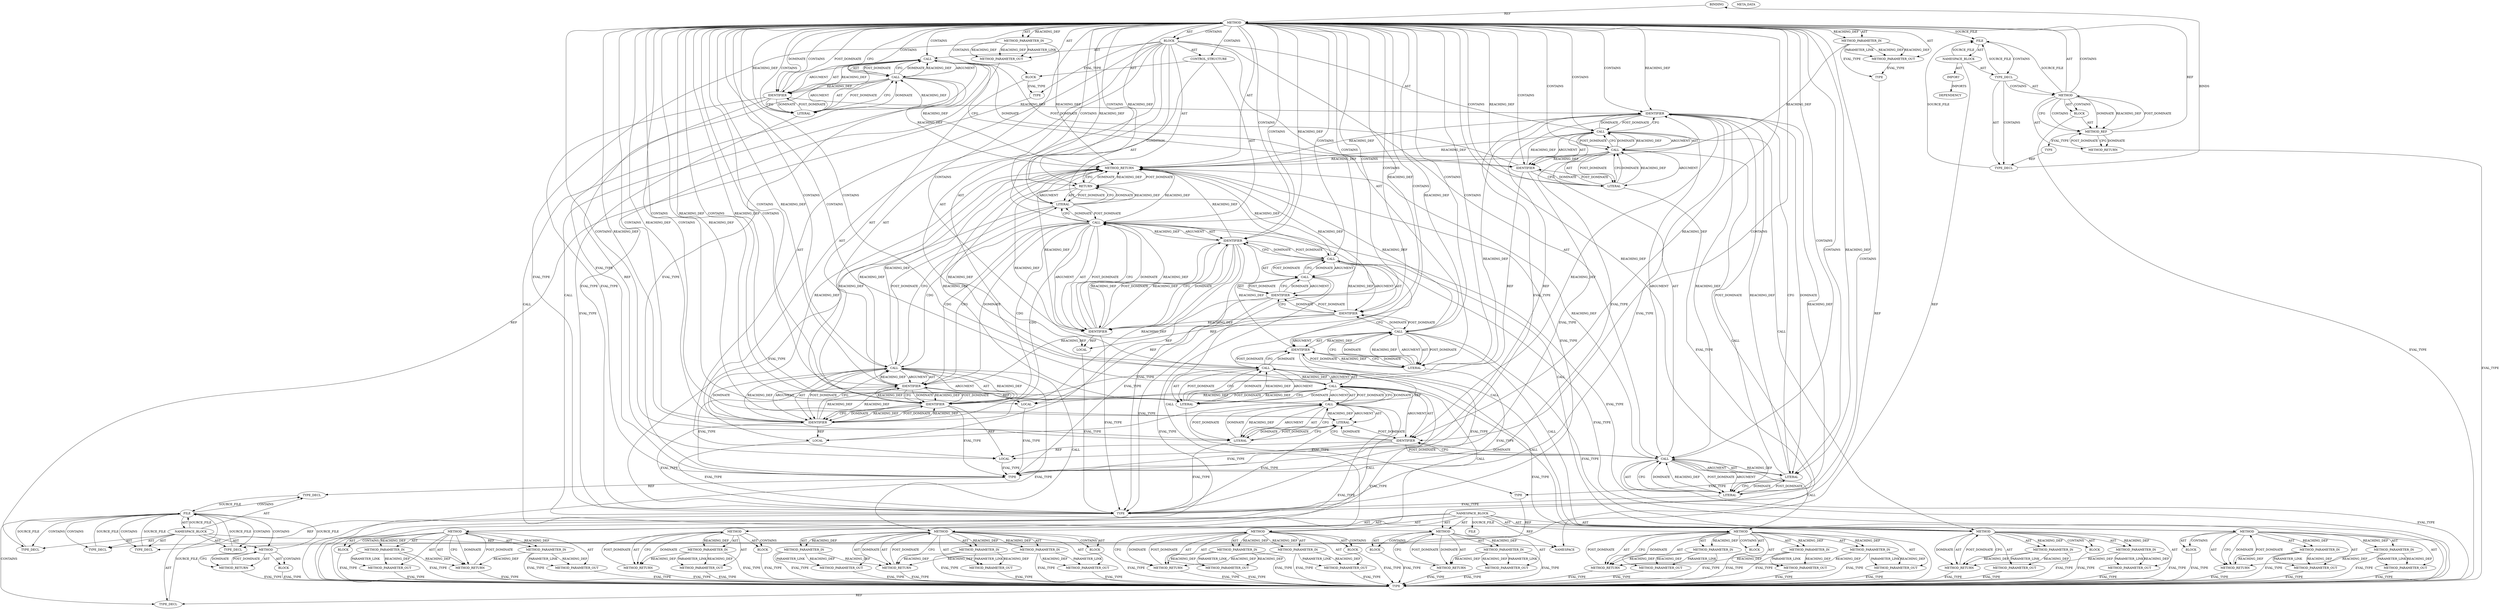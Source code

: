digraph {
  "21474836480" [label="BINDING" METHOD_FULL_NAME="main" NAME="main" SIGNATURE="int(int,char[]*)"];
  "25769803776" [label="BLOCK" ARGUMENT_INDEX="-1" CODE="{
  int copy_size;
  int buf_size;
  char src[10];
  char buf[10];


  memset(src, 'A', 10);
  src[10 - 1] = '\\0';
  copy_size = 10;
  buf_size = sizeof buf;
  if (copy_size <= buf_size)
  {
    /*  OK  */
    memcpy(buf, src, copy_size);
  }


  return 0;
}" COLUMN_NUMBER="1" LINE_NUMBER="52" ORDER="3" TYPE_FULL_NAME="void"];
  "25769803777" [label="BLOCK" ARGUMENT_INDEX="-1" CODE="{
    /*  OK  */
    memcpy(buf, src, copy_size);
  }" COLUMN_NUMBER="3" LINE_NUMBER="64" ORDER="2" TYPE_FULL_NAME="void"];
  "25769803778" [label="BLOCK" ARGUMENT_INDEX="-1" CODE="<empty>" COLUMN_NUMBER="1" LINE_NUMBER="1" ORDER="1" TYPE_FULL_NAME="ANY"];
  "25769803779" [label="BLOCK" ARGUMENT_INDEX="-1" CODE="<empty>" ORDER="1" TYPE_FULL_NAME="ANY"];
  "25769803780" [label="BLOCK" ARGUMENT_INDEX="1" CODE="<empty>" ORDER="1" TYPE_FULL_NAME="ANY"];
  "25769803781" [label="BLOCK" ARGUMENT_INDEX="1" CODE="<empty>" ORDER="1" TYPE_FULL_NAME="ANY"];
  "25769803782" [label="BLOCK" ARGUMENT_INDEX="1" CODE="<empty>" ORDER="1" TYPE_FULL_NAME="ANY"];
  "25769803783" [label="BLOCK" ARGUMENT_INDEX="1" CODE="<empty>" ORDER="1" TYPE_FULL_NAME="ANY"];
  "25769803784" [label="BLOCK" ARGUMENT_INDEX="1" CODE="<empty>" ORDER="1" TYPE_FULL_NAME="ANY"];
  "25769803785" [label="BLOCK" ARGUMENT_INDEX="1" CODE="<empty>" ORDER="1" TYPE_FULL_NAME="ANY"];
  "25769803786" [label="BLOCK" ARGUMENT_INDEX="1" CODE="<empty>" ORDER="1" TYPE_FULL_NAME="ANY"];
  "25769803787" [label="BLOCK" ARGUMENT_INDEX="1" CODE="<empty>" ORDER="1" TYPE_FULL_NAME="ANY"];
  "30064771072" [label="CALL" ARGUMENT_INDEX="2" CODE="src[10]" COLUMN_NUMBER="8" DISPATCH_TYPE="STATIC_DISPATCH" LINE_NUMBER="55" METHOD_FULL_NAME="<operator>.assignment" NAME="<operator>.assignment" ORDER="4" SIGNATURE="" TYPE_FULL_NAME="char[10]"];
  "30064771073" [label="CALL" ARGUMENT_INDEX="2" CODE="src[10]" COLUMN_NUMBER="8" DISPATCH_TYPE="STATIC_DISPATCH" LINE_NUMBER="55" METHOD_FULL_NAME="<operator>.alloc" NAME="<operator>.alloc" ORDER="2" SIGNATURE="" TYPE_FULL_NAME="char[10]"];
  "30064771074" [label="CALL" ARGUMENT_INDEX="2" CODE="buf[10]" COLUMN_NUMBER="8" DISPATCH_TYPE="STATIC_DISPATCH" LINE_NUMBER="56" METHOD_FULL_NAME="<operator>.assignment" NAME="<operator>.assignment" ORDER="6" SIGNATURE="" TYPE_FULL_NAME="char[10]"];
  "30064771075" [label="CALL" ARGUMENT_INDEX="2" CODE="buf[10]" COLUMN_NUMBER="8" DISPATCH_TYPE="STATIC_DISPATCH" LINE_NUMBER="56" METHOD_FULL_NAME="<operator>.alloc" NAME="<operator>.alloc" ORDER="2" SIGNATURE="" TYPE_FULL_NAME="char[10]"];
  "30064771076" [label="CALL" ARGUMENT_INDEX="-1" CODE="memset(src, 'A', 10)" COLUMN_NUMBER="3" DISPATCH_TYPE="STATIC_DISPATCH" LINE_NUMBER="59" METHOD_FULL_NAME="memset" NAME="memset" ORDER="7" SIGNATURE="" TYPE_FULL_NAME="ANY"];
  "30064771077" [label="CALL" ARGUMENT_INDEX="-1" CODE="src[10 - 1] = '\\0'" COLUMN_NUMBER="3" DISPATCH_TYPE="STATIC_DISPATCH" LINE_NUMBER="60" METHOD_FULL_NAME="<operator>.assignment" NAME="<operator>.assignment" ORDER="8" SIGNATURE="" TYPE_FULL_NAME="ANY"];
  "30064771078" [label="CALL" ARGUMENT_INDEX="1" CODE="src[10 - 1]" COLUMN_NUMBER="3" DISPATCH_TYPE="STATIC_DISPATCH" LINE_NUMBER="60" METHOD_FULL_NAME="<operator>.indirectIndexAccess" NAME="<operator>.indirectIndexAccess" ORDER="1" SIGNATURE="" TYPE_FULL_NAME="ANY"];
  "30064771079" [label="CALL" ARGUMENT_INDEX="2" CODE="10 - 1" COLUMN_NUMBER="7" DISPATCH_TYPE="STATIC_DISPATCH" LINE_NUMBER="60" METHOD_FULL_NAME="<operator>.subtraction" NAME="<operator>.subtraction" ORDER="2" SIGNATURE="" TYPE_FULL_NAME="ANY"];
  "30064771080" [label="CALL" ARGUMENT_INDEX="-1" CODE="copy_size = 10" COLUMN_NUMBER="3" DISPATCH_TYPE="STATIC_DISPATCH" LINE_NUMBER="61" METHOD_FULL_NAME="<operator>.assignment" NAME="<operator>.assignment" ORDER="9" SIGNATURE="" TYPE_FULL_NAME="ANY"];
  "30064771081" [label="CALL" ARGUMENT_INDEX="-1" CODE="buf_size = sizeof buf" COLUMN_NUMBER="3" DISPATCH_TYPE="STATIC_DISPATCH" LINE_NUMBER="62" METHOD_FULL_NAME="<operator>.assignment" NAME="<operator>.assignment" ORDER="10" SIGNATURE="" TYPE_FULL_NAME="ANY"];
  "30064771082" [label="CALL" ARGUMENT_INDEX="2" CODE="sizeof buf" COLUMN_NUMBER="14" DISPATCH_TYPE="STATIC_DISPATCH" LINE_NUMBER="62" METHOD_FULL_NAME="<operator>.sizeOf" NAME="<operator>.sizeOf" ORDER="2" SIGNATURE="" TYPE_FULL_NAME="ANY"];
  "30064771083" [label="CALL" ARGUMENT_INDEX="-1" CODE="copy_size <= buf_size" COLUMN_NUMBER="7" DISPATCH_TYPE="STATIC_DISPATCH" LINE_NUMBER="63" METHOD_FULL_NAME="<operator>.lessEqualsThan" NAME="<operator>.lessEqualsThan" ORDER="1" SIGNATURE="" TYPE_FULL_NAME="ANY"];
  "30064771084" [label="CALL" ARGUMENT_INDEX="-1" CODE="memcpy(buf, src, copy_size)" COLUMN_NUMBER="5" DISPATCH_TYPE="STATIC_DISPATCH" LINE_NUMBER="66" METHOD_FULL_NAME="memcpy" NAME="memcpy" ORDER="1" SIGNATURE="" TYPE_FULL_NAME="ANY"];
  "47244640256" [label="CONTROL_STRUCTURE" ARGUMENT_INDEX="1" CODE="if (copy_size <= buf_size)
  {
    /*  OK  */
    memcpy(buf, src, copy_size);
  }" COLUMN_NUMBER="3" CONTROL_STRUCTURE_TYPE="IF" LINE_NUMBER="63" ORDER="11" PARSER_TYPE_NAME="CASTIfStatement"];
  "51539607552" [label="DEPENDENCY" DEPENDENCY_GROUP_ID="string.h" NAME="string.h" VERSION="include"];
  "60129542144" [label="FILE" CODE="<empty>" CONTENT="<empty>" NAME="basic-00290-ok.c" ORDER="0"];
  "60129542145" [label="FILE" CODE="<empty>" CONTENT="<empty>" NAME="<includes>" ORDER="1"];
  "60129542146" [label="FILE" CODE="<empty>" CONTENT="<empty>" NAME="<unknown>" ORDER="0"];
  "68719476736" [label="IDENTIFIER" ARGUMENT_INDEX="1" CODE="src" COLUMN_NUMBER="8" LINE_NUMBER="55" NAME="src" ORDER="1" TYPE_FULL_NAME="char[10]"];
  "68719476737" [label="IDENTIFIER" ARGUMENT_INDEX="1" CODE="buf" COLUMN_NUMBER="8" LINE_NUMBER="56" NAME="buf" ORDER="1" TYPE_FULL_NAME="char[10]"];
  "68719476738" [label="IDENTIFIER" ARGUMENT_INDEX="1" CODE="src" COLUMN_NUMBER="10" LINE_NUMBER="59" NAME="src" ORDER="1" TYPE_FULL_NAME="char[10]"];
  "68719476739" [label="IDENTIFIER" ARGUMENT_INDEX="1" CODE="src" COLUMN_NUMBER="3" LINE_NUMBER="60" NAME="src" ORDER="1" TYPE_FULL_NAME="char[10]"];
  "68719476740" [label="IDENTIFIER" ARGUMENT_INDEX="1" CODE="copy_size" COLUMN_NUMBER="3" LINE_NUMBER="61" NAME="copy_size" ORDER="1" TYPE_FULL_NAME="int"];
  "68719476741" [label="IDENTIFIER" ARGUMENT_INDEX="1" CODE="buf_size" COLUMN_NUMBER="3" LINE_NUMBER="62" NAME="buf_size" ORDER="1" TYPE_FULL_NAME="int"];
  "68719476742" [label="IDENTIFIER" ARGUMENT_INDEX="1" CODE="buf" COLUMN_NUMBER="21" LINE_NUMBER="62" NAME="buf" ORDER="1" TYPE_FULL_NAME="char[10]"];
  "68719476743" [label="IDENTIFIER" ARGUMENT_INDEX="1" CODE="copy_size" COLUMN_NUMBER="7" LINE_NUMBER="63" NAME="copy_size" ORDER="1" TYPE_FULL_NAME="int"];
  "68719476744" [label="IDENTIFIER" ARGUMENT_INDEX="2" CODE="buf_size" COLUMN_NUMBER="20" LINE_NUMBER="63" NAME="buf_size" ORDER="2" TYPE_FULL_NAME="int"];
  "68719476745" [label="IDENTIFIER" ARGUMENT_INDEX="1" CODE="buf" COLUMN_NUMBER="12" LINE_NUMBER="66" NAME="buf" ORDER="1" TYPE_FULL_NAME="char[10]"];
  "68719476746" [label="IDENTIFIER" ARGUMENT_INDEX="2" CODE="src" COLUMN_NUMBER="17" LINE_NUMBER="66" NAME="src" ORDER="2" TYPE_FULL_NAME="char[10]"];
  "68719476747" [label="IDENTIFIER" ARGUMENT_INDEX="3" CODE="copy_size" COLUMN_NUMBER="22" LINE_NUMBER="66" NAME="copy_size" ORDER="3" TYPE_FULL_NAME="int"];
  "73014444032" [label="IMPORT" CODE="#include <string.h>" COLUMN_NUMBER="1" IMPORTED_AS="string.h" IMPORTED_ENTITY="string.h" LINE_NUMBER="49" ORDER="1"];
  "90194313216" [label="LITERAL" ARGUMENT_INDEX="1" CODE="10" COLUMN_NUMBER="12" LINE_NUMBER="55" ORDER="1" TYPE_FULL_NAME="int"];
  "90194313217" [label="LITERAL" ARGUMENT_INDEX="1" CODE="10" COLUMN_NUMBER="12" LINE_NUMBER="56" ORDER="1" TYPE_FULL_NAME="int"];
  "90194313218" [label="LITERAL" ARGUMENT_INDEX="2" CODE="'A'" COLUMN_NUMBER="15" LINE_NUMBER="59" ORDER="2" TYPE_FULL_NAME="char"];
  "90194313219" [label="LITERAL" ARGUMENT_INDEX="3" CODE="10" COLUMN_NUMBER="20" LINE_NUMBER="59" ORDER="3" TYPE_FULL_NAME="int"];
  "90194313220" [label="LITERAL" ARGUMENT_INDEX="1" CODE="10" COLUMN_NUMBER="7" LINE_NUMBER="60" ORDER="1" TYPE_FULL_NAME="int"];
  "90194313221" [label="LITERAL" ARGUMENT_INDEX="2" CODE="1" COLUMN_NUMBER="12" LINE_NUMBER="60" ORDER="2" TYPE_FULL_NAME="int"];
  "90194313222" [label="LITERAL" ARGUMENT_INDEX="2" CODE="'\\0'" COLUMN_NUMBER="17" LINE_NUMBER="60" ORDER="2" TYPE_FULL_NAME="char"];
  "90194313223" [label="LITERAL" ARGUMENT_INDEX="2" CODE="10" COLUMN_NUMBER="15" LINE_NUMBER="61" ORDER="2" TYPE_FULL_NAME="int"];
  "90194313224" [label="LITERAL" ARGUMENT_INDEX="-1" CODE="0" COLUMN_NUMBER="10" LINE_NUMBER="70" ORDER="1" TYPE_FULL_NAME="int"];
  "94489280512" [label="LOCAL" CODE="int copy_size" COLUMN_NUMBER="7" GENERIC_SIGNATURE="<empty>" LINE_NUMBER="53" NAME="copy_size" ORDER="1" TYPE_FULL_NAME="int"];
  "94489280513" [label="LOCAL" CODE="int buf_size" COLUMN_NUMBER="7" GENERIC_SIGNATURE="<empty>" LINE_NUMBER="54" NAME="buf_size" ORDER="2" TYPE_FULL_NAME="int"];
  "94489280514" [label="LOCAL" CODE="char src[10]" COLUMN_NUMBER="8" GENERIC_SIGNATURE="<empty>" LINE_NUMBER="55" NAME="src" ORDER="3" TYPE_FULL_NAME="char[10]"];
  "94489280515" [label="LOCAL" CODE="char buf[10]" COLUMN_NUMBER="8" GENERIC_SIGNATURE="<empty>" LINE_NUMBER="56" NAME="buf" ORDER="5" TYPE_FULL_NAME="char[10]"];
  "107374182400" [label="META_DATA" LANGUAGE="NEWC" OVERLAYS="base;controlflow;typerel;callgraph;dataflowOss" ROOT="/tmp/tmp.9QlE8KUApg" VERSION="0.1"];
  "111669149696" [label="METHOD" AST_PARENT_FULL_NAME="basic-00290-ok.c:<global>" AST_PARENT_TYPE="TYPE_DECL" CODE="int main(int argc, char *argv[])
{
  int copy_size;
  int buf_size;
  char src[10];
  char buf[10];


  memset(src, 'A', 10);
  src[10 - 1] = '\\0';
  copy_size = 10;
  buf_size = sizeof buf;
  if (copy_size <= buf_size)
  {
    /*  OK  */
    memcpy(buf, src, copy_size);
  }


  return 0;
}" COLUMN_NUMBER="1" COLUMN_NUMBER_END="1" FILENAME="basic-00290-ok.c" FULL_NAME="main" GENERIC_SIGNATURE="<empty>" IS_EXTERNAL="false" LINE_NUMBER="51" LINE_NUMBER_END="71" NAME="main" ORDER="1" SIGNATURE="int(int,char[]*)"];
  "111669149697" [label="METHOD" AST_PARENT_FULL_NAME="basic-00290-ok.c:<global>" AST_PARENT_TYPE="TYPE_DECL" CODE="<global>" COLUMN_NUMBER="1" COLUMN_NUMBER_END="1" FILENAME="basic-00290-ok.c" FULL_NAME="basic-00290-ok.c:<global>" GENERIC_SIGNATURE="<empty>" IS_EXTERNAL="false" LINE_NUMBER="1" LINE_NUMBER_END="71" NAME="<global>" ORDER="1" SIGNATURE=""];
  "111669149698" [label="METHOD" AST_PARENT_FULL_NAME="<includes>:<global>" AST_PARENT_TYPE="NAMESPACE_BLOCK" CODE="<global>" FILENAME="<includes>" FULL_NAME="<includes>:<global>" GENERIC_SIGNATURE="<empty>" IS_EXTERNAL="false" LINE_NUMBER="1" NAME="<global>" ORDER="1" SIGNATURE=""];
  "111669149699" [label="METHOD" AST_PARENT_FULL_NAME="<global>" AST_PARENT_TYPE="NAMESPACE_BLOCK" CODE="<empty>" FILENAME="<empty>" FULL_NAME="<operator>.assignment" GENERIC_SIGNATURE="<empty>" IS_EXTERNAL="true" NAME="<operator>.assignment" ORDER="0" SIGNATURE=""];
  "111669149700" [label="METHOD" AST_PARENT_FULL_NAME="<global>" AST_PARENT_TYPE="NAMESPACE_BLOCK" CODE="<empty>" FILENAME="<empty>" FULL_NAME="<operator>.alloc" GENERIC_SIGNATURE="<empty>" IS_EXTERNAL="true" NAME="<operator>.alloc" ORDER="0" SIGNATURE=""];
  "111669149701" [label="METHOD" AST_PARENT_FULL_NAME="<global>" AST_PARENT_TYPE="NAMESPACE_BLOCK" CODE="<empty>" FILENAME="<empty>" FULL_NAME="memset" GENERIC_SIGNATURE="<empty>" IS_EXTERNAL="true" NAME="memset" ORDER="0" SIGNATURE=""];
  "111669149702" [label="METHOD" AST_PARENT_FULL_NAME="<global>" AST_PARENT_TYPE="NAMESPACE_BLOCK" CODE="<empty>" FILENAME="<empty>" FULL_NAME="<operator>.indirectIndexAccess" GENERIC_SIGNATURE="<empty>" IS_EXTERNAL="true" NAME="<operator>.indirectIndexAccess" ORDER="0" SIGNATURE=""];
  "111669149703" [label="METHOD" AST_PARENT_FULL_NAME="<global>" AST_PARENT_TYPE="NAMESPACE_BLOCK" CODE="<empty>" FILENAME="<empty>" FULL_NAME="<operator>.subtraction" GENERIC_SIGNATURE="<empty>" IS_EXTERNAL="true" NAME="<operator>.subtraction" ORDER="0" SIGNATURE=""];
  "111669149704" [label="METHOD" AST_PARENT_FULL_NAME="<global>" AST_PARENT_TYPE="NAMESPACE_BLOCK" CODE="<empty>" FILENAME="<empty>" FULL_NAME="<operator>.sizeOf" GENERIC_SIGNATURE="<empty>" IS_EXTERNAL="true" NAME="<operator>.sizeOf" ORDER="0" SIGNATURE=""];
  "111669149705" [label="METHOD" AST_PARENT_FULL_NAME="<global>" AST_PARENT_TYPE="NAMESPACE_BLOCK" CODE="<empty>" FILENAME="<empty>" FULL_NAME="<operator>.lessEqualsThan" GENERIC_SIGNATURE="<empty>" IS_EXTERNAL="true" NAME="<operator>.lessEqualsThan" ORDER="0" SIGNATURE=""];
  "111669149706" [label="METHOD" AST_PARENT_FULL_NAME="<global>" AST_PARENT_TYPE="NAMESPACE_BLOCK" CODE="<empty>" FILENAME="<empty>" FULL_NAME="memcpy" GENERIC_SIGNATURE="<empty>" IS_EXTERNAL="true" NAME="memcpy" ORDER="0" SIGNATURE=""];
  "115964116992" [label="METHOD_PARAMETER_IN" CODE="int argc" COLUMN_NUMBER="10" EVALUATION_STRATEGY="BY_VALUE" INDEX="1" IS_VARIADIC="false" LINE_NUMBER="51" NAME="argc" ORDER="1" TYPE_FULL_NAME="int"];
  "115964116993" [label="METHOD_PARAMETER_IN" CODE="char *argv[]" COLUMN_NUMBER="20" EVALUATION_STRATEGY="BY_VALUE" INDEX="2" IS_VARIADIC="false" LINE_NUMBER="51" NAME="argv" ORDER="2" TYPE_FULL_NAME="char[]*"];
  "115964116994" [label="METHOD_PARAMETER_IN" CODE="p1" EVALUATION_STRATEGY="BY_VALUE" INDEX="1" IS_VARIADIC="false" NAME="p1" ORDER="1" TYPE_FULL_NAME="ANY"];
  "115964116995" [label="METHOD_PARAMETER_IN" CODE="p2" EVALUATION_STRATEGY="BY_VALUE" INDEX="2" IS_VARIADIC="false" NAME="p2" ORDER="2" TYPE_FULL_NAME="ANY"];
  "115964116996" [label="METHOD_PARAMETER_IN" CODE="p1" EVALUATION_STRATEGY="BY_VALUE" INDEX="1" IS_VARIADIC="false" NAME="p1" ORDER="1" TYPE_FULL_NAME="ANY"];
  "115964116997" [label="METHOD_PARAMETER_IN" CODE="p1" EVALUATION_STRATEGY="BY_VALUE" INDEX="1" IS_VARIADIC="false" NAME="p1" ORDER="1" TYPE_FULL_NAME="ANY"];
  "115964116998" [label="METHOD_PARAMETER_IN" CODE="p2" EVALUATION_STRATEGY="BY_VALUE" INDEX="2" IS_VARIADIC="false" NAME="p2" ORDER="2" TYPE_FULL_NAME="ANY"];
  "115964116999" [label="METHOD_PARAMETER_IN" CODE="p3" EVALUATION_STRATEGY="BY_VALUE" INDEX="3" IS_VARIADIC="false" NAME="p3" ORDER="3" TYPE_FULL_NAME="ANY"];
  "115964117000" [label="METHOD_PARAMETER_IN" CODE="p1" EVALUATION_STRATEGY="BY_VALUE" INDEX="1" IS_VARIADIC="false" NAME="p1" ORDER="1" TYPE_FULL_NAME="ANY"];
  "115964117001" [label="METHOD_PARAMETER_IN" CODE="p2" EVALUATION_STRATEGY="BY_VALUE" INDEX="2" IS_VARIADIC="false" NAME="p2" ORDER="2" TYPE_FULL_NAME="ANY"];
  "115964117002" [label="METHOD_PARAMETER_IN" CODE="p1" EVALUATION_STRATEGY="BY_VALUE" INDEX="1" IS_VARIADIC="false" NAME="p1" ORDER="1" TYPE_FULL_NAME="ANY"];
  "115964117003" [label="METHOD_PARAMETER_IN" CODE="p2" EVALUATION_STRATEGY="BY_VALUE" INDEX="2" IS_VARIADIC="false" NAME="p2" ORDER="2" TYPE_FULL_NAME="ANY"];
  "115964117004" [label="METHOD_PARAMETER_IN" CODE="p1" EVALUATION_STRATEGY="BY_VALUE" INDEX="1" IS_VARIADIC="false" NAME="p1" ORDER="1" TYPE_FULL_NAME="ANY"];
  "115964117005" [label="METHOD_PARAMETER_IN" CODE="p1" EVALUATION_STRATEGY="BY_VALUE" INDEX="1" IS_VARIADIC="false" NAME="p1" ORDER="1" TYPE_FULL_NAME="ANY"];
  "115964117006" [label="METHOD_PARAMETER_IN" CODE="p2" EVALUATION_STRATEGY="BY_VALUE" INDEX="2" IS_VARIADIC="false" NAME="p2" ORDER="2" TYPE_FULL_NAME="ANY"];
  "115964117007" [label="METHOD_PARAMETER_IN" CODE="p1" EVALUATION_STRATEGY="BY_VALUE" INDEX="1" IS_VARIADIC="false" NAME="p1" ORDER="1" TYPE_FULL_NAME="ANY"];
  "115964117008" [label="METHOD_PARAMETER_IN" CODE="p2" EVALUATION_STRATEGY="BY_VALUE" INDEX="2" IS_VARIADIC="false" NAME="p2" ORDER="2" TYPE_FULL_NAME="ANY"];
  "115964117009" [label="METHOD_PARAMETER_IN" CODE="p3" EVALUATION_STRATEGY="BY_VALUE" INDEX="3" IS_VARIADIC="false" NAME="p3" ORDER="3" TYPE_FULL_NAME="ANY"];
  "120259084288" [label="METHOD_PARAMETER_OUT" CODE="int argc" COLUMN_NUMBER="10" EVALUATION_STRATEGY="BY_VALUE" INDEX="1" IS_VARIADIC="false" LINE_NUMBER="51" NAME="argc" ORDER="1" TYPE_FULL_NAME="int"];
  "120259084289" [label="METHOD_PARAMETER_OUT" CODE="char *argv[]" COLUMN_NUMBER="20" EVALUATION_STRATEGY="BY_VALUE" INDEX="2" IS_VARIADIC="false" LINE_NUMBER="51" NAME="argv" ORDER="2" TYPE_FULL_NAME="char[]*"];
  "120259084290" [label="METHOD_PARAMETER_OUT" CODE="p1" EVALUATION_STRATEGY="BY_VALUE" INDEX="1" IS_VARIADIC="false" NAME="p1" ORDER="1" TYPE_FULL_NAME="ANY"];
  "120259084291" [label="METHOD_PARAMETER_OUT" CODE="p2" EVALUATION_STRATEGY="BY_VALUE" INDEX="2" IS_VARIADIC="false" NAME="p2" ORDER="2" TYPE_FULL_NAME="ANY"];
  "120259084292" [label="METHOD_PARAMETER_OUT" CODE="p1" EVALUATION_STRATEGY="BY_VALUE" INDEX="1" IS_VARIADIC="false" NAME="p1" ORDER="1" TYPE_FULL_NAME="ANY"];
  "120259084293" [label="METHOD_PARAMETER_OUT" CODE="p1" EVALUATION_STRATEGY="BY_VALUE" INDEX="1" IS_VARIADIC="false" NAME="p1" ORDER="1" TYPE_FULL_NAME="ANY"];
  "120259084294" [label="METHOD_PARAMETER_OUT" CODE="p2" EVALUATION_STRATEGY="BY_VALUE" INDEX="2" IS_VARIADIC="false" NAME="p2" ORDER="2" TYPE_FULL_NAME="ANY"];
  "120259084295" [label="METHOD_PARAMETER_OUT" CODE="p3" EVALUATION_STRATEGY="BY_VALUE" INDEX="3" IS_VARIADIC="false" NAME="p3" ORDER="3" TYPE_FULL_NAME="ANY"];
  "120259084296" [label="METHOD_PARAMETER_OUT" CODE="p1" EVALUATION_STRATEGY="BY_VALUE" INDEX="1" IS_VARIADIC="false" NAME="p1" ORDER="1" TYPE_FULL_NAME="ANY"];
  "120259084297" [label="METHOD_PARAMETER_OUT" CODE="p2" EVALUATION_STRATEGY="BY_VALUE" INDEX="2" IS_VARIADIC="false" NAME="p2" ORDER="2" TYPE_FULL_NAME="ANY"];
  "120259084298" [label="METHOD_PARAMETER_OUT" CODE="p1" EVALUATION_STRATEGY="BY_VALUE" INDEX="1" IS_VARIADIC="false" NAME="p1" ORDER="1" TYPE_FULL_NAME="ANY"];
  "120259084299" [label="METHOD_PARAMETER_OUT" CODE="p2" EVALUATION_STRATEGY="BY_VALUE" INDEX="2" IS_VARIADIC="false" NAME="p2" ORDER="2" TYPE_FULL_NAME="ANY"];
  "120259084300" [label="METHOD_PARAMETER_OUT" CODE="p1" EVALUATION_STRATEGY="BY_VALUE" INDEX="1" IS_VARIADIC="false" NAME="p1" ORDER="1" TYPE_FULL_NAME="ANY"];
  "120259084301" [label="METHOD_PARAMETER_OUT" CODE="p1" EVALUATION_STRATEGY="BY_VALUE" INDEX="1" IS_VARIADIC="false" NAME="p1" ORDER="1" TYPE_FULL_NAME="ANY"];
  "120259084302" [label="METHOD_PARAMETER_OUT" CODE="p2" EVALUATION_STRATEGY="BY_VALUE" INDEX="2" IS_VARIADIC="false" NAME="p2" ORDER="2" TYPE_FULL_NAME="ANY"];
  "120259084303" [label="METHOD_PARAMETER_OUT" CODE="p1" EVALUATION_STRATEGY="BY_VALUE" INDEX="1" IS_VARIADIC="false" NAME="p1" ORDER="1" TYPE_FULL_NAME="ANY"];
  "120259084304" [label="METHOD_PARAMETER_OUT" CODE="p2" EVALUATION_STRATEGY="BY_VALUE" INDEX="2" IS_VARIADIC="false" NAME="p2" ORDER="2" TYPE_FULL_NAME="ANY"];
  "120259084305" [label="METHOD_PARAMETER_OUT" CODE="p3" EVALUATION_STRATEGY="BY_VALUE" INDEX="3" IS_VARIADIC="false" NAME="p3" ORDER="3" TYPE_FULL_NAME="ANY"];
  "124554051584" [label="METHOD_REF" ARGUMENT_INDEX="1" CODE="main" COLUMN_NUMBER="1" LINE_NUMBER="51" METHOD_FULL_NAME="main" ORDER="1" TYPE_FULL_NAME="main"];
  "128849018880" [label="METHOD_RETURN" CODE="RET" COLUMN_NUMBER="1" EVALUATION_STRATEGY="BY_VALUE" LINE_NUMBER="51" ORDER="4" TYPE_FULL_NAME="int"];
  "128849018881" [label="METHOD_RETURN" CODE="RET" COLUMN_NUMBER="1" EVALUATION_STRATEGY="BY_VALUE" LINE_NUMBER="1" ORDER="2" TYPE_FULL_NAME="ANY"];
  "128849018882" [label="METHOD_RETURN" CODE="RET" EVALUATION_STRATEGY="BY_VALUE" LINE_NUMBER="1" ORDER="2" TYPE_FULL_NAME="ANY"];
  "128849018883" [label="METHOD_RETURN" CODE="RET" EVALUATION_STRATEGY="BY_VALUE" ORDER="2" TYPE_FULL_NAME="ANY"];
  "128849018884" [label="METHOD_RETURN" CODE="RET" EVALUATION_STRATEGY="BY_VALUE" ORDER="2" TYPE_FULL_NAME="ANY"];
  "128849018885" [label="METHOD_RETURN" CODE="RET" EVALUATION_STRATEGY="BY_VALUE" ORDER="2" TYPE_FULL_NAME="ANY"];
  "128849018886" [label="METHOD_RETURN" CODE="RET" EVALUATION_STRATEGY="BY_VALUE" ORDER="2" TYPE_FULL_NAME="ANY"];
  "128849018887" [label="METHOD_RETURN" CODE="RET" EVALUATION_STRATEGY="BY_VALUE" ORDER="2" TYPE_FULL_NAME="ANY"];
  "128849018888" [label="METHOD_RETURN" CODE="RET" EVALUATION_STRATEGY="BY_VALUE" ORDER="2" TYPE_FULL_NAME="ANY"];
  "128849018889" [label="METHOD_RETURN" CODE="RET" EVALUATION_STRATEGY="BY_VALUE" ORDER="2" TYPE_FULL_NAME="ANY"];
  "128849018890" [label="METHOD_RETURN" CODE="RET" EVALUATION_STRATEGY="BY_VALUE" ORDER="2" TYPE_FULL_NAME="ANY"];
  "137438953472" [label="NAMESPACE" CODE="<empty>" NAME="<global>" ORDER="-1"];
  "141733920768" [label="NAMESPACE_BLOCK" CODE="<empty>" FILENAME="<unknown>" FULL_NAME="<global>" NAME="<global>" ORDER="1"];
  "141733920769" [label="NAMESPACE_BLOCK" CODE="<empty>" FILENAME="basic-00290-ok.c" FULL_NAME="basic-00290-ok.c:<global>" NAME="<global>" ORDER="1"];
  "141733920770" [label="NAMESPACE_BLOCK" CODE="<empty>" FILENAME="<includes>" FULL_NAME="<includes>:<global>" NAME="<global>" ORDER="1"];
  "146028888064" [label="RETURN" ARGUMENT_INDEX="-1" CODE="return 0;" COLUMN_NUMBER="3" LINE_NUMBER="70" ORDER="12"];
  "163208757248" [label="TYPE" FULL_NAME="ANY" NAME="ANY" TYPE_DECL_FULL_NAME="ANY"];
  "163208757249" [label="TYPE" FULL_NAME="char" NAME="char" TYPE_DECL_FULL_NAME="char"];
  "163208757250" [label="TYPE" FULL_NAME="char[10]" NAME="char[10]" TYPE_DECL_FULL_NAME="char[10]"];
  "163208757251" [label="TYPE" FULL_NAME="char[]*" NAME="char[]*" TYPE_DECL_FULL_NAME="char[]*"];
  "163208757252" [label="TYPE" FULL_NAME="int" NAME="int" TYPE_DECL_FULL_NAME="int"];
  "163208757253" [label="TYPE" FULL_NAME="main" NAME="main" TYPE_DECL_FULL_NAME="main"];
  "163208757254" [label="TYPE" FULL_NAME="void" NAME="void" TYPE_DECL_FULL_NAME="void"];
  "171798691840" [label="TYPE_DECL" AST_PARENT_FULL_NAME="basic-00290-ok.c:<global>" AST_PARENT_TYPE="TYPE_DECL" CODE="main" COLUMN_NUMBER="1" FILENAME="basic-00290-ok.c" FULL_NAME="main" GENERIC_SIGNATURE="<empty>" IS_EXTERNAL="false" LINE_NUMBER="51" NAME="main" ORDER="1"];
  "171798691841" [label="TYPE_DECL" AST_PARENT_FULL_NAME="basic-00290-ok.c:<global>" AST_PARENT_TYPE="NAMESPACE_BLOCK" CODE="<global>" COLUMN_NUMBER="1" FILENAME="basic-00290-ok.c" FULL_NAME="basic-00290-ok.c:<global>" GENERIC_SIGNATURE="<empty>" IS_EXTERNAL="false" LINE_NUMBER="1" NAME="<global>" ORDER="2"];
  "171798691842" [label="TYPE_DECL" AST_PARENT_FULL_NAME="<includes>:<global>" AST_PARENT_TYPE="NAMESPACE_BLOCK" CODE="ANY" FILENAME="<includes>" FULL_NAME="ANY" GENERIC_SIGNATURE="<empty>" IS_EXTERNAL="true" NAME="ANY" ORDER="-1"];
  "171798691843" [label="TYPE_DECL" AST_PARENT_FULL_NAME="<includes>:<global>" AST_PARENT_TYPE="NAMESPACE_BLOCK" CODE="char" FILENAME="<includes>" FULL_NAME="char" GENERIC_SIGNATURE="<empty>" IS_EXTERNAL="true" NAME="char" ORDER="-1"];
  "171798691844" [label="TYPE_DECL" AST_PARENT_FULL_NAME="<includes>:<global>" AST_PARENT_TYPE="NAMESPACE_BLOCK" CODE="char[10]" FILENAME="<includes>" FULL_NAME="char[10]" GENERIC_SIGNATURE="<empty>" IS_EXTERNAL="true" NAME="char[10]" ORDER="-1"];
  "171798691845" [label="TYPE_DECL" AST_PARENT_FULL_NAME="<includes>:<global>" AST_PARENT_TYPE="NAMESPACE_BLOCK" CODE="char[]*" FILENAME="<includes>" FULL_NAME="char[]*" GENERIC_SIGNATURE="<empty>" IS_EXTERNAL="true" NAME="char[]*" ORDER="-1"];
  "171798691846" [label="TYPE_DECL" AST_PARENT_FULL_NAME="<includes>:<global>" AST_PARENT_TYPE="NAMESPACE_BLOCK" CODE="int" FILENAME="<includes>" FULL_NAME="int" GENERIC_SIGNATURE="<empty>" IS_EXTERNAL="true" NAME="int" ORDER="-1"];
  "171798691847" [label="TYPE_DECL" AST_PARENT_FULL_NAME="<includes>:<global>" AST_PARENT_TYPE="NAMESPACE_BLOCK" CODE="void" FILENAME="<includes>" FULL_NAME="void" GENERIC_SIGNATURE="<empty>" IS_EXTERNAL="true" NAME="void" ORDER="-1"];
  "21474836480" -> "111669149696" [label="REF" ];
  "25769803776" -> "94489280512" [label="AST" ];
  "25769803776" -> "94489280513" [label="AST" ];
  "25769803776" -> "94489280514" [label="AST" ];
  "25769803776" -> "30064771072" [label="AST" ];
  "25769803776" -> "94489280515" [label="AST" ];
  "25769803776" -> "30064771074" [label="AST" ];
  "25769803776" -> "30064771076" [label="AST" ];
  "25769803776" -> "30064771077" [label="AST" ];
  "25769803776" -> "30064771080" [label="AST" ];
  "25769803776" -> "30064771081" [label="AST" ];
  "25769803776" -> "47244640256" [label="AST" ];
  "25769803776" -> "146028888064" [label="AST" ];
  "25769803776" -> "163208757254" [label="EVAL_TYPE" ];
  "25769803777" -> "30064771084" [label="AST" ];
  "25769803777" -> "163208757254" [label="EVAL_TYPE" ];
  "25769803778" -> "124554051584" [label="AST" ];
  "25769803778" -> "163208757248" [label="EVAL_TYPE" ];
  "25769803779" -> "163208757248" [label="EVAL_TYPE" ];
  "25769803780" -> "163208757248" [label="EVAL_TYPE" ];
  "25769803781" -> "163208757248" [label="EVAL_TYPE" ];
  "25769803782" -> "163208757248" [label="EVAL_TYPE" ];
  "25769803783" -> "163208757248" [label="EVAL_TYPE" ];
  "25769803784" -> "163208757248" [label="EVAL_TYPE" ];
  "25769803785" -> "163208757248" [label="EVAL_TYPE" ];
  "25769803786" -> "163208757248" [label="EVAL_TYPE" ];
  "25769803787" -> "163208757248" [label="EVAL_TYPE" ];
  "30064771072" -> "68719476736" [label="ARGUMENT" ];
  "30064771072" -> "30064771073" [label="ARGUMENT" ];
  "30064771072" -> "68719476736" [label="AST" ];
  "30064771072" -> "30064771073" [label="AST" ];
  "30064771072" -> "111669149699" [label="CALL" ];
  "30064771072" -> "68719476737" [label="CFG" ];
  "30064771072" -> "68719476737" [label="DOMINATE" ];
  "30064771072" -> "163208757250" [label="EVAL_TYPE" ];
  "30064771072" -> "30064771073" [label="POST_DOMINATE" ];
  "30064771072" -> "128849018880" [label="REACHING_DEF" property="src[10]"];
  "30064771073" -> "90194313216" [label="ARGUMENT" ];
  "30064771073" -> "90194313216" [label="AST" ];
  "30064771073" -> "111669149700" [label="CALL" ];
  "30064771073" -> "30064771072" [label="CFG" ];
  "30064771073" -> "30064771072" [label="DOMINATE" ];
  "30064771073" -> "163208757250" [label="EVAL_TYPE" ];
  "30064771073" -> "90194313216" [label="POST_DOMINATE" ];
  "30064771073" -> "68719476736" [label="REACHING_DEF" property="src[10]"];
  "30064771073" -> "30064771072" [label="REACHING_DEF" property="src[10]"];
  "30064771073" -> "128849018880" [label="REACHING_DEF" property="src[10]"];
  "30064771074" -> "68719476737" [label="ARGUMENT" ];
  "30064771074" -> "30064771075" [label="ARGUMENT" ];
  "30064771074" -> "68719476737" [label="AST" ];
  "30064771074" -> "30064771075" [label="AST" ];
  "30064771074" -> "111669149699" [label="CALL" ];
  "30064771074" -> "68719476738" [label="CFG" ];
  "30064771074" -> "68719476738" [label="DOMINATE" ];
  "30064771074" -> "163208757250" [label="EVAL_TYPE" ];
  "30064771074" -> "30064771075" [label="POST_DOMINATE" ];
  "30064771074" -> "128849018880" [label="REACHING_DEF" property="buf[10]"];
  "30064771075" -> "90194313217" [label="ARGUMENT" ];
  "30064771075" -> "90194313217" [label="AST" ];
  "30064771075" -> "111669149700" [label="CALL" ];
  "30064771075" -> "30064771074" [label="CFG" ];
  "30064771075" -> "30064771074" [label="DOMINATE" ];
  "30064771075" -> "163208757250" [label="EVAL_TYPE" ];
  "30064771075" -> "90194313217" [label="POST_DOMINATE" ];
  "30064771075" -> "68719476737" [label="REACHING_DEF" property="buf[10]"];
  "30064771075" -> "30064771074" [label="REACHING_DEF" property="buf[10]"];
  "30064771075" -> "128849018880" [label="REACHING_DEF" property="buf[10]"];
  "30064771076" -> "68719476738" [label="ARGUMENT" ];
  "30064771076" -> "90194313218" [label="ARGUMENT" ];
  "30064771076" -> "90194313219" [label="ARGUMENT" ];
  "30064771076" -> "68719476738" [label="AST" ];
  "30064771076" -> "90194313218" [label="AST" ];
  "30064771076" -> "90194313219" [label="AST" ];
  "30064771076" -> "111669149701" [label="CALL" ];
  "30064771076" -> "68719476739" [label="CFG" ];
  "30064771076" -> "68719476739" [label="DOMINATE" ];
  "30064771076" -> "163208757248" [label="EVAL_TYPE" ];
  "30064771076" -> "90194313219" [label="POST_DOMINATE" ];
  "30064771076" -> "128849018880" [label="REACHING_DEF" property="memset(src, 'A', 10)"];
  "30064771077" -> "30064771078" [label="ARGUMENT" ];
  "30064771077" -> "90194313222" [label="ARGUMENT" ];
  "30064771077" -> "30064771078" [label="AST" ];
  "30064771077" -> "90194313222" [label="AST" ];
  "30064771077" -> "111669149699" [label="CALL" ];
  "30064771077" -> "68719476740" [label="CFG" ];
  "30064771077" -> "68719476740" [label="DOMINATE" ];
  "30064771077" -> "163208757248" [label="EVAL_TYPE" ];
  "30064771077" -> "90194313222" [label="POST_DOMINATE" ];
  "30064771077" -> "128849018880" [label="REACHING_DEF" property="src[10 - 1] = '\\0'"];
  "30064771078" -> "68719476739" [label="ARGUMENT" ];
  "30064771078" -> "30064771079" [label="ARGUMENT" ];
  "30064771078" -> "68719476739" [label="AST" ];
  "30064771078" -> "30064771079" [label="AST" ];
  "30064771078" -> "111669149702" [label="CALL" ];
  "30064771078" -> "90194313222" [label="CFG" ];
  "30064771078" -> "90194313222" [label="DOMINATE" ];
  "30064771078" -> "163208757248" [label="EVAL_TYPE" ];
  "30064771078" -> "30064771079" [label="POST_DOMINATE" ];
  "30064771078" -> "30064771077" [label="REACHING_DEF" property="src[10 - 1]"];
  "30064771078" -> "68719476746" [label="REACHING_DEF" property="src[10 - 1]"];
  "30064771078" -> "128849018880" [label="REACHING_DEF" property="src[10 - 1]"];
  "30064771079" -> "90194313220" [label="ARGUMENT" ];
  "30064771079" -> "90194313221" [label="ARGUMENT" ];
  "30064771079" -> "90194313220" [label="AST" ];
  "30064771079" -> "90194313221" [label="AST" ];
  "30064771079" -> "111669149703" [label="CALL" ];
  "30064771079" -> "30064771078" [label="CFG" ];
  "30064771079" -> "30064771078" [label="DOMINATE" ];
  "30064771079" -> "163208757248" [label="EVAL_TYPE" ];
  "30064771079" -> "90194313221" [label="POST_DOMINATE" ];
  "30064771079" -> "128849018880" [label="REACHING_DEF" property="10 - 1"];
  "30064771080" -> "68719476740" [label="ARGUMENT" ];
  "30064771080" -> "90194313223" [label="ARGUMENT" ];
  "30064771080" -> "68719476740" [label="AST" ];
  "30064771080" -> "90194313223" [label="AST" ];
  "30064771080" -> "111669149699" [label="CALL" ];
  "30064771080" -> "68719476741" [label="CFG" ];
  "30064771080" -> "68719476741" [label="DOMINATE" ];
  "30064771080" -> "163208757248" [label="EVAL_TYPE" ];
  "30064771080" -> "90194313223" [label="POST_DOMINATE" ];
  "30064771080" -> "128849018880" [label="REACHING_DEF" property="copy_size = 10"];
  "30064771081" -> "68719476741" [label="ARGUMENT" ];
  "30064771081" -> "30064771082" [label="ARGUMENT" ];
  "30064771081" -> "68719476741" [label="AST" ];
  "30064771081" -> "30064771082" [label="AST" ];
  "30064771081" -> "111669149699" [label="CALL" ];
  "30064771081" -> "68719476743" [label="CFG" ];
  "30064771081" -> "68719476743" [label="DOMINATE" ];
  "30064771081" -> "163208757248" [label="EVAL_TYPE" ];
  "30064771081" -> "30064771082" [label="POST_DOMINATE" ];
  "30064771081" -> "128849018880" [label="REACHING_DEF" property="buf_size = sizeof buf"];
  "30064771082" -> "68719476742" [label="ARGUMENT" ];
  "30064771082" -> "68719476742" [label="AST" ];
  "30064771082" -> "111669149704" [label="CALL" ];
  "30064771082" -> "30064771081" [label="CFG" ];
  "30064771082" -> "30064771081" [label="DOMINATE" ];
  "30064771082" -> "163208757248" [label="EVAL_TYPE" ];
  "30064771082" -> "68719476742" [label="POST_DOMINATE" ];
  "30064771083" -> "68719476743" [label="ARGUMENT" ];
  "30064771083" -> "68719476744" [label="ARGUMENT" ];
  "30064771083" -> "68719476743" [label="AST" ];
  "30064771083" -> "68719476744" [label="AST" ];
  "30064771083" -> "111669149705" [label="CALL" ];
  "30064771083" -> "68719476746" [label="CDG" ];
  "30064771083" -> "68719476745" [label="CDG" ];
  "30064771083" -> "68719476747" [label="CDG" ];
  "30064771083" -> "30064771084" [label="CDG" ];
  "30064771083" -> "68719476745" [label="CFG" ];
  "30064771083" -> "90194313224" [label="CFG" ];
  "30064771083" -> "90194313224" [label="DOMINATE" ];
  "30064771083" -> "68719476745" [label="DOMINATE" ];
  "30064771083" -> "163208757248" [label="EVAL_TYPE" ];
  "30064771083" -> "68719476744" [label="POST_DOMINATE" ];
  "30064771083" -> "128849018880" [label="REACHING_DEF" property="copy_size <= buf_size"];
  "30064771084" -> "68719476745" [label="ARGUMENT" ];
  "30064771084" -> "68719476746" [label="ARGUMENT" ];
  "30064771084" -> "68719476747" [label="ARGUMENT" ];
  "30064771084" -> "68719476745" [label="AST" ];
  "30064771084" -> "68719476746" [label="AST" ];
  "30064771084" -> "68719476747" [label="AST" ];
  "30064771084" -> "111669149706" [label="CALL" ];
  "30064771084" -> "90194313224" [label="CFG" ];
  "30064771084" -> "163208757248" [label="EVAL_TYPE" ];
  "30064771084" -> "68719476747" [label="POST_DOMINATE" ];
  "30064771084" -> "128849018880" [label="REACHING_DEF" property="memcpy(buf, src, copy_size)"];
  "47244640256" -> "30064771083" [label="AST" ];
  "47244640256" -> "25769803777" [label="AST" ];
  "47244640256" -> "30064771083" [label="CONDITION" ];
  "60129542144" -> "141733920769" [label="AST" ];
  "60129542144" -> "171798691841" [label="CONTAINS" ];
  "60129542145" -> "141733920770" [label="AST" ];
  "60129542145" -> "111669149698" [label="CONTAINS" ];
  "60129542145" -> "171798691842" [label="CONTAINS" ];
  "60129542145" -> "171798691843" [label="CONTAINS" ];
  "60129542145" -> "171798691844" [label="CONTAINS" ];
  "60129542145" -> "171798691845" [label="CONTAINS" ];
  "60129542145" -> "171798691846" [label="CONTAINS" ];
  "60129542145" -> "171798691847" [label="CONTAINS" ];
  "68719476736" -> "90194313216" [label="CFG" ];
  "68719476736" -> "90194313216" [label="DOMINATE" ];
  "68719476736" -> "163208757250" [label="EVAL_TYPE" ];
  "68719476736" -> "111669149696" [label="POST_DOMINATE" ];
  "68719476736" -> "30064771072" [label="REACHING_DEF" property="src"];
  "68719476736" -> "68719476738" [label="REACHING_DEF" property="src"];
  "68719476736" -> "94489280514" [label="REF" ];
  "68719476737" -> "90194313217" [label="CFG" ];
  "68719476737" -> "90194313217" [label="DOMINATE" ];
  "68719476737" -> "163208757250" [label="EVAL_TYPE" ];
  "68719476737" -> "30064771072" [label="POST_DOMINATE" ];
  "68719476737" -> "30064771074" [label="REACHING_DEF" property="buf"];
  "68719476737" -> "94489280515" [label="REF" ];
  "68719476738" -> "90194313218" [label="CFG" ];
  "68719476738" -> "90194313218" [label="DOMINATE" ];
  "68719476738" -> "163208757250" [label="EVAL_TYPE" ];
  "68719476738" -> "30064771074" [label="POST_DOMINATE" ];
  "68719476738" -> "68719476739" [label="REACHING_DEF" property="src"];
  "68719476738" -> "68719476746" [label="REACHING_DEF" property="src"];
  "68719476738" -> "30064771076" [label="REACHING_DEF" property="src"];
  "68719476738" -> "128849018880" [label="REACHING_DEF" property="src"];
  "68719476738" -> "94489280514" [label="REF" ];
  "68719476739" -> "90194313220" [label="CFG" ];
  "68719476739" -> "90194313220" [label="DOMINATE" ];
  "68719476739" -> "163208757250" [label="EVAL_TYPE" ];
  "68719476739" -> "30064771076" [label="POST_DOMINATE" ];
  "68719476739" -> "94489280514" [label="REF" ];
  "68719476740" -> "90194313223" [label="CFG" ];
  "68719476740" -> "90194313223" [label="DOMINATE" ];
  "68719476740" -> "163208757252" [label="EVAL_TYPE" ];
  "68719476740" -> "30064771077" [label="POST_DOMINATE" ];
  "68719476740" -> "68719476743" [label="REACHING_DEF" property="copy_size"];
  "68719476740" -> "30064771080" [label="REACHING_DEF" property="copy_size"];
  "68719476740" -> "94489280512" [label="REF" ];
  "68719476741" -> "68719476742" [label="CFG" ];
  "68719476741" -> "68719476742" [label="DOMINATE" ];
  "68719476741" -> "163208757252" [label="EVAL_TYPE" ];
  "68719476741" -> "30064771080" [label="POST_DOMINATE" ];
  "68719476741" -> "30064771081" [label="REACHING_DEF" property="buf_size"];
  "68719476741" -> "68719476744" [label="REACHING_DEF" property="buf_size"];
  "68719476741" -> "94489280513" [label="REF" ];
  "68719476742" -> "30064771082" [label="CFG" ];
  "68719476742" -> "30064771082" [label="DOMINATE" ];
  "68719476742" -> "163208757250" [label="EVAL_TYPE" ];
  "68719476742" -> "68719476741" [label="POST_DOMINATE" ];
  "68719476742" -> "68719476745" [label="REACHING_DEF" property="buf"];
  "68719476742" -> "128849018880" [label="REACHING_DEF" property="buf"];
  "68719476742" -> "94489280515" [label="REF" ];
  "68719476743" -> "68719476744" [label="CFG" ];
  "68719476743" -> "68719476744" [label="DOMINATE" ];
  "68719476743" -> "163208757252" [label="EVAL_TYPE" ];
  "68719476743" -> "30064771081" [label="POST_DOMINATE" ];
  "68719476743" -> "68719476744" [label="REACHING_DEF" property="copy_size"];
  "68719476743" -> "30064771083" [label="REACHING_DEF" property="copy_size"];
  "68719476743" -> "68719476747" [label="REACHING_DEF" property="copy_size"];
  "68719476743" -> "128849018880" [label="REACHING_DEF" property="copy_size"];
  "68719476743" -> "94489280512" [label="REF" ];
  "68719476744" -> "30064771083" [label="CFG" ];
  "68719476744" -> "30064771083" [label="DOMINATE" ];
  "68719476744" -> "163208757252" [label="EVAL_TYPE" ];
  "68719476744" -> "68719476743" [label="POST_DOMINATE" ];
  "68719476744" -> "68719476743" [label="REACHING_DEF" property="buf_size"];
  "68719476744" -> "30064771083" [label="REACHING_DEF" property="buf_size"];
  "68719476744" -> "128849018880" [label="REACHING_DEF" property="buf_size"];
  "68719476744" -> "94489280513" [label="REF" ];
  "68719476745" -> "68719476746" [label="CFG" ];
  "68719476745" -> "68719476746" [label="DOMINATE" ];
  "68719476745" -> "163208757250" [label="EVAL_TYPE" ];
  "68719476745" -> "68719476746" [label="REACHING_DEF" property="buf"];
  "68719476745" -> "68719476747" [label="REACHING_DEF" property="buf"];
  "68719476745" -> "30064771084" [label="REACHING_DEF" property="buf"];
  "68719476745" -> "128849018880" [label="REACHING_DEF" property="buf"];
  "68719476745" -> "94489280515" [label="REF" ];
  "68719476746" -> "68719476747" [label="CFG" ];
  "68719476746" -> "68719476747" [label="DOMINATE" ];
  "68719476746" -> "163208757250" [label="EVAL_TYPE" ];
  "68719476746" -> "68719476745" [label="POST_DOMINATE" ];
  "68719476746" -> "68719476745" [label="REACHING_DEF" property="src"];
  "68719476746" -> "68719476747" [label="REACHING_DEF" property="src"];
  "68719476746" -> "30064771084" [label="REACHING_DEF" property="src"];
  "68719476746" -> "128849018880" [label="REACHING_DEF" property="src"];
  "68719476746" -> "94489280514" [label="REF" ];
  "68719476747" -> "30064771084" [label="CFG" ];
  "68719476747" -> "30064771084" [label="DOMINATE" ];
  "68719476747" -> "163208757252" [label="EVAL_TYPE" ];
  "68719476747" -> "68719476746" [label="POST_DOMINATE" ];
  "68719476747" -> "68719476745" [label="REACHING_DEF" property="copy_size"];
  "68719476747" -> "68719476746" [label="REACHING_DEF" property="copy_size"];
  "68719476747" -> "30064771084" [label="REACHING_DEF" property="copy_size"];
  "68719476747" -> "128849018880" [label="REACHING_DEF" property="copy_size"];
  "68719476747" -> "94489280512" [label="REF" ];
  "73014444032" -> "51539607552" [label="IMPORTS" ];
  "90194313216" -> "30064771073" [label="CFG" ];
  "90194313216" -> "30064771073" [label="DOMINATE" ];
  "90194313216" -> "163208757252" [label="EVAL_TYPE" ];
  "90194313216" -> "68719476736" [label="POST_DOMINATE" ];
  "90194313216" -> "30064771073" [label="REACHING_DEF" property="10"];
  "90194313217" -> "30064771075" [label="CFG" ];
  "90194313217" -> "30064771075" [label="DOMINATE" ];
  "90194313217" -> "163208757252" [label="EVAL_TYPE" ];
  "90194313217" -> "68719476737" [label="POST_DOMINATE" ];
  "90194313217" -> "30064771075" [label="REACHING_DEF" property="10"];
  "90194313218" -> "90194313219" [label="CFG" ];
  "90194313218" -> "90194313219" [label="DOMINATE" ];
  "90194313218" -> "163208757249" [label="EVAL_TYPE" ];
  "90194313218" -> "68719476738" [label="POST_DOMINATE" ];
  "90194313218" -> "68719476738" [label="REACHING_DEF" property="'A'"];
  "90194313218" -> "30064771076" [label="REACHING_DEF" property="'A'"];
  "90194313219" -> "30064771076" [label="CFG" ];
  "90194313219" -> "30064771076" [label="DOMINATE" ];
  "90194313219" -> "163208757252" [label="EVAL_TYPE" ];
  "90194313219" -> "90194313218" [label="POST_DOMINATE" ];
  "90194313219" -> "68719476738" [label="REACHING_DEF" property="10"];
  "90194313219" -> "30064771076" [label="REACHING_DEF" property="10"];
  "90194313220" -> "90194313221" [label="CFG" ];
  "90194313220" -> "90194313221" [label="DOMINATE" ];
  "90194313220" -> "163208757252" [label="EVAL_TYPE" ];
  "90194313220" -> "68719476739" [label="POST_DOMINATE" ];
  "90194313220" -> "30064771079" [label="REACHING_DEF" property="10"];
  "90194313221" -> "30064771079" [label="CFG" ];
  "90194313221" -> "30064771079" [label="DOMINATE" ];
  "90194313221" -> "163208757252" [label="EVAL_TYPE" ];
  "90194313221" -> "90194313220" [label="POST_DOMINATE" ];
  "90194313221" -> "30064771079" [label="REACHING_DEF" property="1"];
  "90194313222" -> "30064771077" [label="CFG" ];
  "90194313222" -> "30064771077" [label="DOMINATE" ];
  "90194313222" -> "163208757249" [label="EVAL_TYPE" ];
  "90194313222" -> "30064771078" [label="POST_DOMINATE" ];
  "90194313222" -> "30064771078" [label="REACHING_DEF" property="'\\0'"];
  "90194313222" -> "30064771077" [label="REACHING_DEF" property="'\\0'"];
  "90194313223" -> "30064771080" [label="CFG" ];
  "90194313223" -> "30064771080" [label="DOMINATE" ];
  "90194313223" -> "163208757252" [label="EVAL_TYPE" ];
  "90194313223" -> "68719476740" [label="POST_DOMINATE" ];
  "90194313223" -> "68719476740" [label="REACHING_DEF" property="10"];
  "90194313223" -> "30064771080" [label="REACHING_DEF" property="10"];
  "90194313224" -> "146028888064" [label="CFG" ];
  "90194313224" -> "146028888064" [label="DOMINATE" ];
  "90194313224" -> "163208757252" [label="EVAL_TYPE" ];
  "90194313224" -> "30064771083" [label="POST_DOMINATE" ];
  "90194313224" -> "30064771084" [label="POST_DOMINATE" ];
  "90194313224" -> "146028888064" [label="REACHING_DEF" property="0"];
  "94489280512" -> "163208757252" [label="EVAL_TYPE" ];
  "94489280513" -> "163208757252" [label="EVAL_TYPE" ];
  "94489280514" -> "163208757250" [label="EVAL_TYPE" ];
  "94489280515" -> "163208757250" [label="EVAL_TYPE" ];
  "111669149696" -> "115964116992" [label="AST" ];
  "111669149696" -> "115964116993" [label="AST" ];
  "111669149696" -> "25769803776" [label="AST" ];
  "111669149696" -> "128849018880" [label="AST" ];
  "111669149696" -> "120259084288" [label="AST" ];
  "111669149696" -> "120259084289" [label="AST" ];
  "111669149696" -> "68719476736" [label="CFG" ];
  "111669149696" -> "25769803776" [label="CONTAINS" ];
  "111669149696" -> "30064771072" [label="CONTAINS" ];
  "111669149696" -> "30064771074" [label="CONTAINS" ];
  "111669149696" -> "30064771076" [label="CONTAINS" ];
  "111669149696" -> "30064771077" [label="CONTAINS" ];
  "111669149696" -> "30064771080" [label="CONTAINS" ];
  "111669149696" -> "30064771081" [label="CONTAINS" ];
  "111669149696" -> "47244640256" [label="CONTAINS" ];
  "111669149696" -> "146028888064" [label="CONTAINS" ];
  "111669149696" -> "68719476736" [label="CONTAINS" ];
  "111669149696" -> "30064771073" [label="CONTAINS" ];
  "111669149696" -> "68719476737" [label="CONTAINS" ];
  "111669149696" -> "30064771075" [label="CONTAINS" ];
  "111669149696" -> "68719476738" [label="CONTAINS" ];
  "111669149696" -> "90194313218" [label="CONTAINS" ];
  "111669149696" -> "90194313219" [label="CONTAINS" ];
  "111669149696" -> "30064771078" [label="CONTAINS" ];
  "111669149696" -> "90194313222" [label="CONTAINS" ];
  "111669149696" -> "68719476740" [label="CONTAINS" ];
  "111669149696" -> "90194313223" [label="CONTAINS" ];
  "111669149696" -> "68719476741" [label="CONTAINS" ];
  "111669149696" -> "30064771082" [label="CONTAINS" ];
  "111669149696" -> "30064771083" [label="CONTAINS" ];
  "111669149696" -> "25769803777" [label="CONTAINS" ];
  "111669149696" -> "90194313224" [label="CONTAINS" ];
  "111669149696" -> "90194313216" [label="CONTAINS" ];
  "111669149696" -> "90194313217" [label="CONTAINS" ];
  "111669149696" -> "68719476739" [label="CONTAINS" ];
  "111669149696" -> "30064771079" [label="CONTAINS" ];
  "111669149696" -> "68719476742" [label="CONTAINS" ];
  "111669149696" -> "68719476743" [label="CONTAINS" ];
  "111669149696" -> "68719476744" [label="CONTAINS" ];
  "111669149696" -> "30064771084" [label="CONTAINS" ];
  "111669149696" -> "90194313220" [label="CONTAINS" ];
  "111669149696" -> "90194313221" [label="CONTAINS" ];
  "111669149696" -> "68719476745" [label="CONTAINS" ];
  "111669149696" -> "68719476746" [label="CONTAINS" ];
  "111669149696" -> "68719476747" [label="CONTAINS" ];
  "111669149696" -> "68719476736" [label="DOMINATE" ];
  "111669149696" -> "68719476744" [label="REACHING_DEF" property=""];
  "111669149696" -> "90194313223" [label="REACHING_DEF" property=""];
  "111669149696" -> "68719476746" [label="REACHING_DEF" property=""];
  "111669149696" -> "90194313217" [label="REACHING_DEF" property=""];
  "111669149696" -> "90194313221" [label="REACHING_DEF" property=""];
  "111669149696" -> "115964116992" [label="REACHING_DEF" property=""];
  "111669149696" -> "90194313216" [label="REACHING_DEF" property=""];
  "111669149696" -> "68719476747" [label="REACHING_DEF" property=""];
  "111669149696" -> "68719476739" [label="REACHING_DEF" property=""];
  "111669149696" -> "90194313224" [label="REACHING_DEF" property=""];
  "111669149696" -> "68719476743" [label="REACHING_DEF" property=""];
  "111669149696" -> "90194313220" [label="REACHING_DEF" property=""];
  "111669149696" -> "68719476738" [label="REACHING_DEF" property=""];
  "111669149696" -> "90194313218" [label="REACHING_DEF" property=""];
  "111669149696" -> "115964116993" [label="REACHING_DEF" property=""];
  "111669149696" -> "90194313219" [label="REACHING_DEF" property=""];
  "111669149696" -> "68719476745" [label="REACHING_DEF" property=""];
  "111669149696" -> "90194313222" [label="REACHING_DEF" property=""];
  "111669149696" -> "146028888064" [label="REACHING_DEF" property=""];
  "111669149696" -> "60129542144" [label="SOURCE_FILE" ];
  "111669149697" -> "111669149696" [label="AST" ];
  "111669149697" -> "25769803778" [label="AST" ];
  "111669149697" -> "128849018881" [label="AST" ];
  "111669149697" -> "124554051584" [label="CFG" ];
  "111669149697" -> "111669149696" [label="CONTAINS" ];
  "111669149697" -> "25769803778" [label="CONTAINS" ];
  "111669149697" -> "124554051584" [label="CONTAINS" ];
  "111669149697" -> "124554051584" [label="DOMINATE" ];
  "111669149697" -> "124554051584" [label="REACHING_DEF" property=""];
  "111669149697" -> "60129542144" [label="SOURCE_FILE" ];
  "111669149698" -> "25769803779" [label="AST" ];
  "111669149698" -> "128849018882" [label="AST" ];
  "111669149698" -> "128849018882" [label="CFG" ];
  "111669149698" -> "25769803779" [label="CONTAINS" ];
  "111669149698" -> "128849018882" [label="DOMINATE" ];
  "111669149698" -> "60129542145" [label="SOURCE_FILE" ];
  "111669149699" -> "115964116994" [label="AST" ];
  "111669149699" -> "115964116995" [label="AST" ];
  "111669149699" -> "25769803780" [label="AST" ];
  "111669149699" -> "128849018883" [label="AST" ];
  "111669149699" -> "120259084290" [label="AST" ];
  "111669149699" -> "120259084291" [label="AST" ];
  "111669149699" -> "128849018883" [label="CFG" ];
  "111669149699" -> "25769803780" [label="CONTAINS" ];
  "111669149699" -> "128849018883" [label="DOMINATE" ];
  "111669149699" -> "115964116994" [label="REACHING_DEF" property=""];
  "111669149699" -> "115964116995" [label="REACHING_DEF" property=""];
  "111669149700" -> "115964116996" [label="AST" ];
  "111669149700" -> "25769803781" [label="AST" ];
  "111669149700" -> "128849018884" [label="AST" ];
  "111669149700" -> "120259084292" [label="AST" ];
  "111669149700" -> "128849018884" [label="CFG" ];
  "111669149700" -> "25769803781" [label="CONTAINS" ];
  "111669149700" -> "128849018884" [label="DOMINATE" ];
  "111669149700" -> "115964116996" [label="REACHING_DEF" property=""];
  "111669149701" -> "115964116997" [label="AST" ];
  "111669149701" -> "115964116998" [label="AST" ];
  "111669149701" -> "115964116999" [label="AST" ];
  "111669149701" -> "25769803782" [label="AST" ];
  "111669149701" -> "128849018885" [label="AST" ];
  "111669149701" -> "120259084293" [label="AST" ];
  "111669149701" -> "120259084294" [label="AST" ];
  "111669149701" -> "120259084295" [label="AST" ];
  "111669149701" -> "128849018885" [label="CFG" ];
  "111669149701" -> "25769803782" [label="CONTAINS" ];
  "111669149701" -> "128849018885" [label="DOMINATE" ];
  "111669149701" -> "115964116997" [label="REACHING_DEF" property=""];
  "111669149701" -> "115964116999" [label="REACHING_DEF" property=""];
  "111669149701" -> "115964116998" [label="REACHING_DEF" property=""];
  "111669149702" -> "115964117000" [label="AST" ];
  "111669149702" -> "115964117001" [label="AST" ];
  "111669149702" -> "25769803783" [label="AST" ];
  "111669149702" -> "128849018886" [label="AST" ];
  "111669149702" -> "120259084296" [label="AST" ];
  "111669149702" -> "120259084297" [label="AST" ];
  "111669149702" -> "128849018886" [label="CFG" ];
  "111669149702" -> "25769803783" [label="CONTAINS" ];
  "111669149702" -> "128849018886" [label="DOMINATE" ];
  "111669149702" -> "115964117001" [label="REACHING_DEF" property=""];
  "111669149702" -> "115964117000" [label="REACHING_DEF" property=""];
  "111669149703" -> "115964117002" [label="AST" ];
  "111669149703" -> "115964117003" [label="AST" ];
  "111669149703" -> "25769803784" [label="AST" ];
  "111669149703" -> "128849018887" [label="AST" ];
  "111669149703" -> "120259084298" [label="AST" ];
  "111669149703" -> "120259084299" [label="AST" ];
  "111669149703" -> "128849018887" [label="CFG" ];
  "111669149703" -> "25769803784" [label="CONTAINS" ];
  "111669149703" -> "128849018887" [label="DOMINATE" ];
  "111669149703" -> "115964117003" [label="REACHING_DEF" property=""];
  "111669149703" -> "115964117002" [label="REACHING_DEF" property=""];
  "111669149704" -> "115964117004" [label="AST" ];
  "111669149704" -> "25769803785" [label="AST" ];
  "111669149704" -> "128849018888" [label="AST" ];
  "111669149704" -> "120259084300" [label="AST" ];
  "111669149704" -> "128849018888" [label="CFG" ];
  "111669149704" -> "25769803785" [label="CONTAINS" ];
  "111669149704" -> "128849018888" [label="DOMINATE" ];
  "111669149704" -> "115964117004" [label="REACHING_DEF" property=""];
  "111669149705" -> "115964117005" [label="AST" ];
  "111669149705" -> "115964117006" [label="AST" ];
  "111669149705" -> "25769803786" [label="AST" ];
  "111669149705" -> "128849018889" [label="AST" ];
  "111669149705" -> "120259084301" [label="AST" ];
  "111669149705" -> "120259084302" [label="AST" ];
  "111669149705" -> "128849018889" [label="CFG" ];
  "111669149705" -> "25769803786" [label="CONTAINS" ];
  "111669149705" -> "128849018889" [label="DOMINATE" ];
  "111669149705" -> "115964117005" [label="REACHING_DEF" property=""];
  "111669149705" -> "115964117006" [label="REACHING_DEF" property=""];
  "111669149706" -> "115964117007" [label="AST" ];
  "111669149706" -> "115964117008" [label="AST" ];
  "111669149706" -> "115964117009" [label="AST" ];
  "111669149706" -> "25769803787" [label="AST" ];
  "111669149706" -> "128849018890" [label="AST" ];
  "111669149706" -> "120259084303" [label="AST" ];
  "111669149706" -> "120259084304" [label="AST" ];
  "111669149706" -> "120259084305" [label="AST" ];
  "111669149706" -> "128849018890" [label="CFG" ];
  "111669149706" -> "25769803787" [label="CONTAINS" ];
  "111669149706" -> "128849018890" [label="DOMINATE" ];
  "111669149706" -> "115964117009" [label="REACHING_DEF" property=""];
  "111669149706" -> "115964117007" [label="REACHING_DEF" property=""];
  "111669149706" -> "115964117008" [label="REACHING_DEF" property=""];
  "115964116992" -> "163208757252" [label="EVAL_TYPE" ];
  "115964116992" -> "120259084288" [label="PARAMETER_LINK" ];
  "115964116992" -> "120259084288" [label="REACHING_DEF" property="argc"];
  "115964116992" -> "120259084288" [label="REACHING_DEF" property="argc"];
  "115964116992" -> "128849018880" [label="REACHING_DEF" property="argc"];
  "115964116993" -> "163208757251" [label="EVAL_TYPE" ];
  "115964116993" -> "120259084289" [label="PARAMETER_LINK" ];
  "115964116993" -> "120259084289" [label="REACHING_DEF" property="argv"];
  "115964116993" -> "120259084289" [label="REACHING_DEF" property="argv"];
  "115964116993" -> "128849018880" [label="REACHING_DEF" property="argv"];
  "115964116994" -> "163208757248" [label="EVAL_TYPE" ];
  "115964116994" -> "120259084290" [label="PARAMETER_LINK" ];
  "115964116994" -> "120259084290" [label="REACHING_DEF" property="p1"];
  "115964116994" -> "128849018883" [label="REACHING_DEF" property="p1"];
  "115964116995" -> "163208757248" [label="EVAL_TYPE" ];
  "115964116995" -> "120259084291" [label="PARAMETER_LINK" ];
  "115964116995" -> "120259084291" [label="REACHING_DEF" property="p2"];
  "115964116995" -> "128849018883" [label="REACHING_DEF" property="p2"];
  "115964116996" -> "163208757248" [label="EVAL_TYPE" ];
  "115964116996" -> "120259084292" [label="PARAMETER_LINK" ];
  "115964116996" -> "120259084292" [label="REACHING_DEF" property="p1"];
  "115964116996" -> "128849018884" [label="REACHING_DEF" property="p1"];
  "115964116997" -> "163208757248" [label="EVAL_TYPE" ];
  "115964116997" -> "120259084293" [label="PARAMETER_LINK" ];
  "115964116997" -> "120259084293" [label="REACHING_DEF" property="p1"];
  "115964116997" -> "128849018885" [label="REACHING_DEF" property="p1"];
  "115964116998" -> "163208757248" [label="EVAL_TYPE" ];
  "115964116998" -> "120259084294" [label="PARAMETER_LINK" ];
  "115964116998" -> "120259084294" [label="REACHING_DEF" property="p2"];
  "115964116998" -> "128849018885" [label="REACHING_DEF" property="p2"];
  "115964116999" -> "163208757248" [label="EVAL_TYPE" ];
  "115964116999" -> "120259084295" [label="PARAMETER_LINK" ];
  "115964116999" -> "120259084295" [label="REACHING_DEF" property="p3"];
  "115964116999" -> "128849018885" [label="REACHING_DEF" property="p3"];
  "115964117000" -> "163208757248" [label="EVAL_TYPE" ];
  "115964117000" -> "120259084296" [label="PARAMETER_LINK" ];
  "115964117000" -> "120259084296" [label="REACHING_DEF" property="p1"];
  "115964117000" -> "128849018886" [label="REACHING_DEF" property="p1"];
  "115964117001" -> "163208757248" [label="EVAL_TYPE" ];
  "115964117001" -> "120259084297" [label="PARAMETER_LINK" ];
  "115964117001" -> "120259084297" [label="REACHING_DEF" property="p2"];
  "115964117001" -> "128849018886" [label="REACHING_DEF" property="p2"];
  "115964117002" -> "163208757248" [label="EVAL_TYPE" ];
  "115964117002" -> "120259084298" [label="PARAMETER_LINK" ];
  "115964117002" -> "120259084298" [label="REACHING_DEF" property="p1"];
  "115964117002" -> "128849018887" [label="REACHING_DEF" property="p1"];
  "115964117003" -> "163208757248" [label="EVAL_TYPE" ];
  "115964117003" -> "120259084299" [label="PARAMETER_LINK" ];
  "115964117003" -> "120259084299" [label="REACHING_DEF" property="p2"];
  "115964117003" -> "128849018887" [label="REACHING_DEF" property="p2"];
  "115964117004" -> "163208757248" [label="EVAL_TYPE" ];
  "115964117004" -> "120259084300" [label="PARAMETER_LINK" ];
  "115964117004" -> "120259084300" [label="REACHING_DEF" property="p1"];
  "115964117004" -> "128849018888" [label="REACHING_DEF" property="p1"];
  "115964117005" -> "163208757248" [label="EVAL_TYPE" ];
  "115964117005" -> "120259084301" [label="PARAMETER_LINK" ];
  "115964117005" -> "120259084301" [label="REACHING_DEF" property="p1"];
  "115964117005" -> "128849018889" [label="REACHING_DEF" property="p1"];
  "115964117006" -> "163208757248" [label="EVAL_TYPE" ];
  "115964117006" -> "120259084302" [label="PARAMETER_LINK" ];
  "115964117006" -> "120259084302" [label="REACHING_DEF" property="p2"];
  "115964117006" -> "128849018889" [label="REACHING_DEF" property="p2"];
  "115964117007" -> "163208757248" [label="EVAL_TYPE" ];
  "115964117007" -> "120259084303" [label="PARAMETER_LINK" ];
  "115964117007" -> "120259084303" [label="REACHING_DEF" property="p1"];
  "115964117007" -> "128849018890" [label="REACHING_DEF" property="p1"];
  "115964117008" -> "163208757248" [label="EVAL_TYPE" ];
  "115964117008" -> "120259084304" [label="PARAMETER_LINK" ];
  "115964117008" -> "120259084304" [label="REACHING_DEF" property="p2"];
  "115964117008" -> "128849018890" [label="REACHING_DEF" property="p2"];
  "115964117009" -> "163208757248" [label="EVAL_TYPE" ];
  "115964117009" -> "120259084305" [label="PARAMETER_LINK" ];
  "115964117009" -> "120259084305" [label="REACHING_DEF" property="p3"];
  "115964117009" -> "128849018890" [label="REACHING_DEF" property="p3"];
  "120259084288" -> "163208757252" [label="EVAL_TYPE" ];
  "120259084289" -> "163208757251" [label="EVAL_TYPE" ];
  "120259084290" -> "163208757248" [label="EVAL_TYPE" ];
  "120259084291" -> "163208757248" [label="EVAL_TYPE" ];
  "120259084292" -> "163208757248" [label="EVAL_TYPE" ];
  "120259084293" -> "163208757248" [label="EVAL_TYPE" ];
  "120259084294" -> "163208757248" [label="EVAL_TYPE" ];
  "120259084295" -> "163208757248" [label="EVAL_TYPE" ];
  "120259084296" -> "163208757248" [label="EVAL_TYPE" ];
  "120259084297" -> "163208757248" [label="EVAL_TYPE" ];
  "120259084298" -> "163208757248" [label="EVAL_TYPE" ];
  "120259084299" -> "163208757248" [label="EVAL_TYPE" ];
  "120259084300" -> "163208757248" [label="EVAL_TYPE" ];
  "120259084301" -> "163208757248" [label="EVAL_TYPE" ];
  "120259084302" -> "163208757248" [label="EVAL_TYPE" ];
  "120259084303" -> "163208757248" [label="EVAL_TYPE" ];
  "120259084304" -> "163208757248" [label="EVAL_TYPE" ];
  "120259084305" -> "163208757248" [label="EVAL_TYPE" ];
  "124554051584" -> "128849018881" [label="CFG" ];
  "124554051584" -> "128849018881" [label="DOMINATE" ];
  "124554051584" -> "163208757253" [label="EVAL_TYPE" ];
  "124554051584" -> "111669149697" [label="POST_DOMINATE" ];
  "124554051584" -> "111669149696" [label="REF" ];
  "128849018880" -> "163208757252" [label="EVAL_TYPE" ];
  "128849018880" -> "146028888064" [label="POST_DOMINATE" ];
  "128849018881" -> "163208757248" [label="EVAL_TYPE" ];
  "128849018881" -> "124554051584" [label="POST_DOMINATE" ];
  "128849018882" -> "163208757248" [label="EVAL_TYPE" ];
  "128849018882" -> "111669149698" [label="POST_DOMINATE" ];
  "128849018883" -> "163208757248" [label="EVAL_TYPE" ];
  "128849018883" -> "111669149699" [label="POST_DOMINATE" ];
  "128849018884" -> "163208757248" [label="EVAL_TYPE" ];
  "128849018884" -> "111669149700" [label="POST_DOMINATE" ];
  "128849018885" -> "163208757248" [label="EVAL_TYPE" ];
  "128849018885" -> "111669149701" [label="POST_DOMINATE" ];
  "128849018886" -> "163208757248" [label="EVAL_TYPE" ];
  "128849018886" -> "111669149702" [label="POST_DOMINATE" ];
  "128849018887" -> "163208757248" [label="EVAL_TYPE" ];
  "128849018887" -> "111669149703" [label="POST_DOMINATE" ];
  "128849018888" -> "163208757248" [label="EVAL_TYPE" ];
  "128849018888" -> "111669149704" [label="POST_DOMINATE" ];
  "128849018889" -> "163208757248" [label="EVAL_TYPE" ];
  "128849018889" -> "111669149705" [label="POST_DOMINATE" ];
  "128849018890" -> "163208757248" [label="EVAL_TYPE" ];
  "128849018890" -> "111669149706" [label="POST_DOMINATE" ];
  "141733920768" -> "111669149699" [label="AST" ];
  "141733920768" -> "111669149700" [label="AST" ];
  "141733920768" -> "111669149701" [label="AST" ];
  "141733920768" -> "111669149702" [label="AST" ];
  "141733920768" -> "111669149703" [label="AST" ];
  "141733920768" -> "111669149704" [label="AST" ];
  "141733920768" -> "111669149705" [label="AST" ];
  "141733920768" -> "111669149706" [label="AST" ];
  "141733920768" -> "137438953472" [label="REF" ];
  "141733920768" -> "60129542146" [label="SOURCE_FILE" ];
  "141733920769" -> "73014444032" [label="AST" ];
  "141733920769" -> "171798691841" [label="AST" ];
  "141733920769" -> "137438953472" [label="REF" ];
  "141733920769" -> "60129542144" [label="SOURCE_FILE" ];
  "141733920770" -> "111669149698" [label="AST" ];
  "141733920770" -> "171798691842" [label="AST" ];
  "141733920770" -> "171798691843" [label="AST" ];
  "141733920770" -> "171798691844" [label="AST" ];
  "141733920770" -> "171798691845" [label="AST" ];
  "141733920770" -> "171798691846" [label="AST" ];
  "141733920770" -> "171798691847" [label="AST" ];
  "141733920770" -> "137438953472" [label="REF" ];
  "141733920770" -> "60129542145" [label="SOURCE_FILE" ];
  "146028888064" -> "90194313224" [label="ARGUMENT" ];
  "146028888064" -> "90194313224" [label="AST" ];
  "146028888064" -> "128849018880" [label="CFG" ];
  "146028888064" -> "128849018880" [label="DOMINATE" ];
  "146028888064" -> "90194313224" [label="POST_DOMINATE" ];
  "146028888064" -> "128849018880" [label="REACHING_DEF" property="<RET>"];
  "163208757248" -> "171798691842" [label="REF" ];
  "163208757249" -> "171798691843" [label="REF" ];
  "163208757250" -> "171798691844" [label="REF" ];
  "163208757251" -> "171798691845" [label="REF" ];
  "163208757252" -> "171798691846" [label="REF" ];
  "163208757253" -> "171798691840" [label="REF" ];
  "163208757254" -> "171798691847" [label="REF" ];
  "171798691840" -> "21474836480" [label="BINDS" ];
  "171798691840" -> "60129542144" [label="SOURCE_FILE" ];
  "171798691841" -> "111669149697" [label="AST" ];
  "171798691841" -> "171798691840" [label="AST" ];
  "171798691841" -> "111669149697" [label="CONTAINS" ];
  "171798691841" -> "171798691840" [label="CONTAINS" ];
  "171798691841" -> "60129542144" [label="SOURCE_FILE" ];
  "171798691842" -> "60129542145" [label="SOURCE_FILE" ];
  "171798691843" -> "60129542145" [label="SOURCE_FILE" ];
  "171798691844" -> "60129542145" [label="SOURCE_FILE" ];
  "171798691845" -> "60129542145" [label="SOURCE_FILE" ];
  "171798691846" -> "60129542145" [label="SOURCE_FILE" ];
  "171798691847" -> "60129542145" [label="SOURCE_FILE" ];
}
